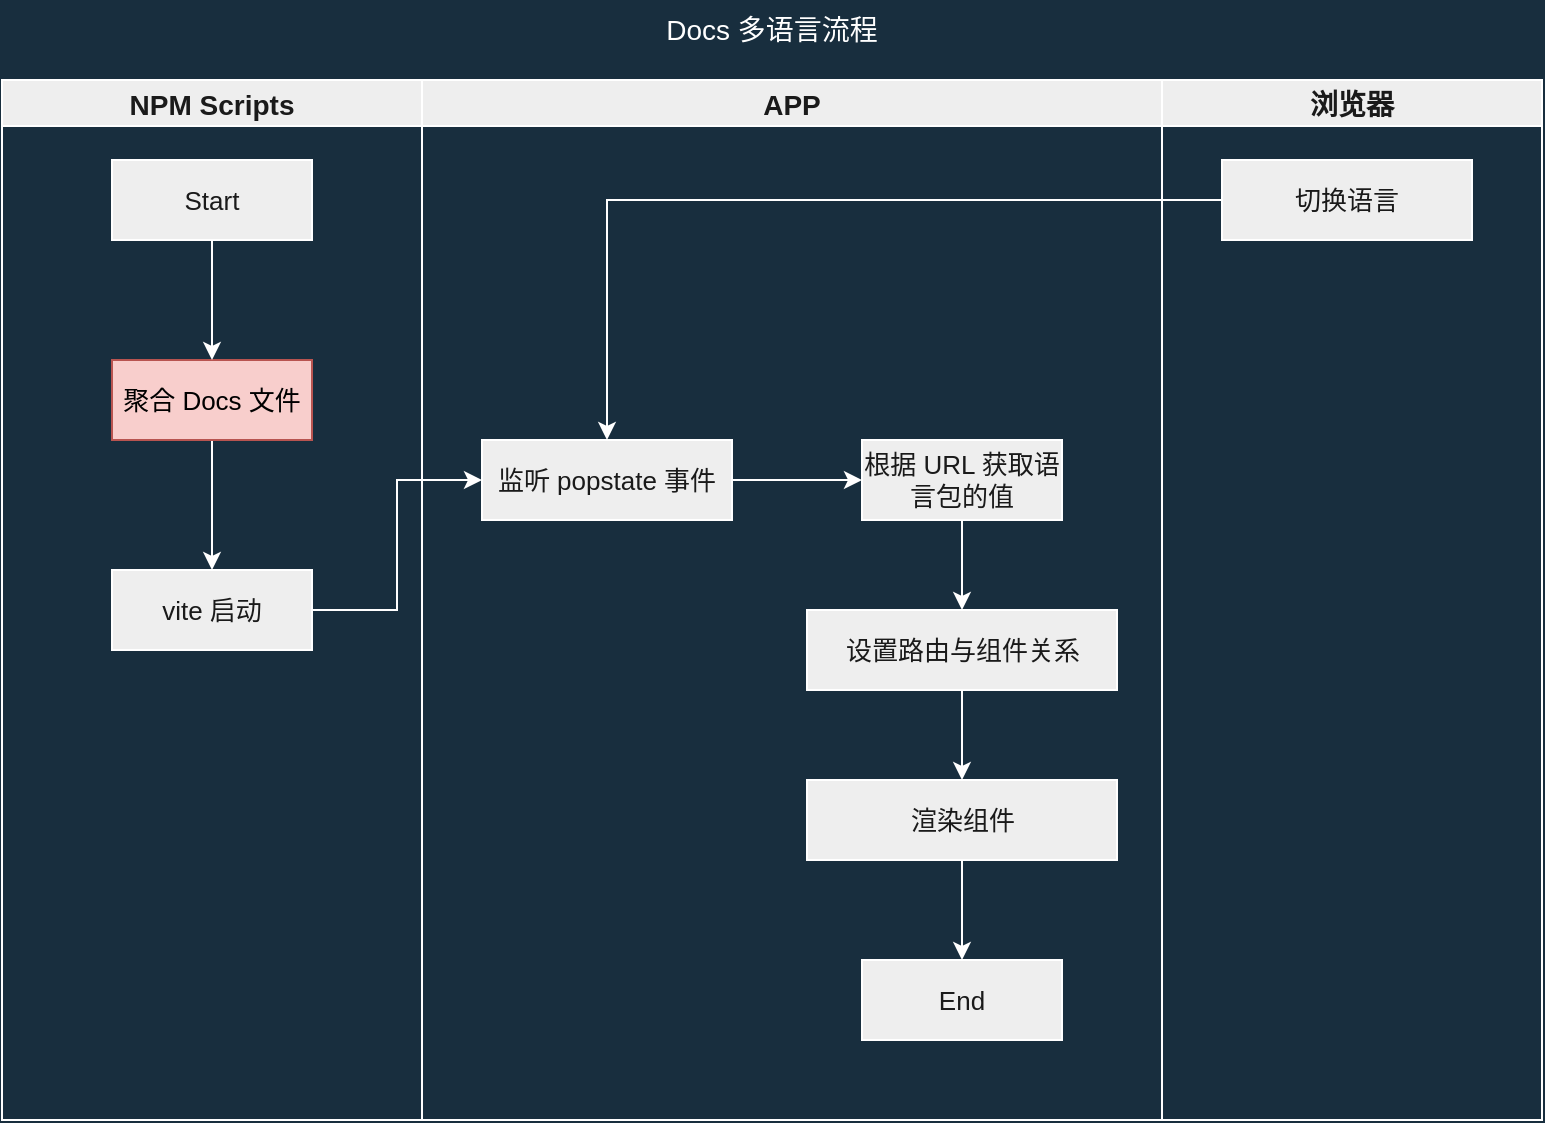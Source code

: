 <mxfile version="17.4.2" type="device"><diagram id="C5RBs43oDa-KdzZeNtuy" name="Page-1"><mxGraphModel dx="1106" dy="876" grid="1" gridSize="10" guides="1" tooltips="1" connect="1" arrows="1" fold="1" page="1" pageScale="1" pageWidth="827" pageHeight="1169" background="#182E3E" math="0" shadow="0"><root><mxCell id="WIyWlLk6GJQsqaUBKTNV-0"/><mxCell id="WIyWlLk6GJQsqaUBKTNV-1" parent="WIyWlLk6GJQsqaUBKTNV-0"/><mxCell id="OpWsZ0OEjK-MaqKophZA-0" value="" style="group" vertex="1" connectable="0" parent="WIyWlLk6GJQsqaUBKTNV-1"><mxGeometry x="440" y="320" width="770" height="520" as="geometry"/></mxCell><mxCell id="c4FqW1hY89SPd6O3EiBL-69" value="APP" style="swimlane;strokeWidth=1;fontSize=14;fontStyle=1;fillColor=#EEEEEE;strokeColor=#FFFFFF;fontColor=#1A1A1A;" parent="OpWsZ0OEjK-MaqKophZA-0" vertex="1"><mxGeometry x="210" width="370" height="520" as="geometry"/></mxCell><mxCell id="c4FqW1hY89SPd6O3EiBL-87" style="edgeStyle=orthogonalEdgeStyle;rounded=0;orthogonalLoop=1;jettySize=auto;html=1;exitX=1;exitY=0.5;exitDx=0;exitDy=0;entryX=0;entryY=0.5;entryDx=0;entryDy=0;fontSize=13;fontStyle=0;labelBackgroundColor=#182E3E;strokeColor=#FFFFFF;fontColor=#FFFFFF;" parent="c4FqW1hY89SPd6O3EiBL-69" source="c4FqW1hY89SPd6O3EiBL-71" target="c4FqW1hY89SPd6O3EiBL-72" edge="1"><mxGeometry relative="1" as="geometry"/></mxCell><mxCell id="c4FqW1hY89SPd6O3EiBL-71" value="监听 popstate 事件" style="whiteSpace=wrap;html=1;fontSize=13;fontStyle=0;fillColor=#EEEEEE;strokeColor=#FFFFFF;fontColor=#1A1A1A;" parent="c4FqW1hY89SPd6O3EiBL-69" vertex="1"><mxGeometry x="30" y="180" width="125" height="40" as="geometry"/></mxCell><mxCell id="c4FqW1hY89SPd6O3EiBL-88" style="edgeStyle=orthogonalEdgeStyle;rounded=0;orthogonalLoop=1;jettySize=auto;html=1;exitX=0.5;exitY=1;exitDx=0;exitDy=0;entryX=0.5;entryY=0;entryDx=0;entryDy=0;fontSize=13;fontStyle=0;labelBackgroundColor=#182E3E;strokeColor=#FFFFFF;fontColor=#FFFFFF;" parent="c4FqW1hY89SPd6O3EiBL-69" source="c4FqW1hY89SPd6O3EiBL-72" target="c4FqW1hY89SPd6O3EiBL-73" edge="1"><mxGeometry relative="1" as="geometry"/></mxCell><mxCell id="c4FqW1hY89SPd6O3EiBL-72" value="根据 URL 获取语言包的值" style="whiteSpace=wrap;html=1;fontSize=13;fontStyle=0;fillColor=#EEEEEE;strokeColor=#FFFFFF;fontColor=#1A1A1A;" parent="c4FqW1hY89SPd6O3EiBL-69" vertex="1"><mxGeometry x="220" y="180" width="100" height="40" as="geometry"/></mxCell><mxCell id="c4FqW1hY89SPd6O3EiBL-89" style="edgeStyle=orthogonalEdgeStyle;rounded=0;orthogonalLoop=1;jettySize=auto;html=1;exitX=0.5;exitY=1;exitDx=0;exitDy=0;entryX=0.5;entryY=0;entryDx=0;entryDy=0;fontSize=13;fontStyle=0;labelBackgroundColor=#182E3E;strokeColor=#FFFFFF;fontColor=#FFFFFF;" parent="c4FqW1hY89SPd6O3EiBL-69" source="c4FqW1hY89SPd6O3EiBL-73" target="c4FqW1hY89SPd6O3EiBL-74" edge="1"><mxGeometry relative="1" as="geometry"/></mxCell><mxCell id="c4FqW1hY89SPd6O3EiBL-73" value="设置路由与组件关系" style="whiteSpace=wrap;html=1;fontSize=13;fontStyle=0;fillColor=#EEEEEE;strokeColor=#FFFFFF;fontColor=#1A1A1A;" parent="c4FqW1hY89SPd6O3EiBL-69" vertex="1"><mxGeometry x="192.5" y="265" width="155" height="40" as="geometry"/></mxCell><mxCell id="aLmtJLGha7py808o6n4k-11" value="" style="edgeStyle=orthogonalEdgeStyle;rounded=0;orthogonalLoop=1;jettySize=auto;html=1;labelBackgroundColor=#182E3E;fontSize=13;strokeColor=#FFFFFF;fontColor=#FFFFFF;fontStyle=0;" parent="c4FqW1hY89SPd6O3EiBL-69" source="c4FqW1hY89SPd6O3EiBL-74" target="aLmtJLGha7py808o6n4k-10" edge="1"><mxGeometry relative="1" as="geometry"/></mxCell><mxCell id="c4FqW1hY89SPd6O3EiBL-74" value="渲染组件" style="whiteSpace=wrap;html=1;fontSize=13;fontStyle=0;fillColor=#EEEEEE;strokeColor=#FFFFFF;fontColor=#1A1A1A;" parent="c4FqW1hY89SPd6O3EiBL-69" vertex="1"><mxGeometry x="192.5" y="350" width="155" height="40" as="geometry"/></mxCell><mxCell id="aLmtJLGha7py808o6n4k-10" value="End" style="whiteSpace=wrap;html=1;fontSize=13;fillColor=#EEEEEE;strokeColor=#FFFFFF;fontColor=#1A1A1A;fontStyle=0;" parent="c4FqW1hY89SPd6O3EiBL-69" vertex="1"><mxGeometry x="220" y="440" width="100" height="40" as="geometry"/></mxCell><mxCell id="c4FqW1hY89SPd6O3EiBL-77" value="NPM Scripts" style="swimlane;strokeWidth=1;fontSize=14;fontStyle=1;fillColor=#EEEEEE;strokeColor=#FFFFFF;fontColor=#1A1A1A;" parent="OpWsZ0OEjK-MaqKophZA-0" vertex="1"><mxGeometry width="210" height="520" as="geometry"/></mxCell><mxCell id="c4FqW1hY89SPd6O3EiBL-96" style="edgeStyle=orthogonalEdgeStyle;rounded=0;orthogonalLoop=1;jettySize=auto;html=1;exitX=0.5;exitY=1;exitDx=0;exitDy=0;fontSize=13;fontStyle=0;labelBackgroundColor=#182E3E;strokeColor=#FFFFFF;fontColor=#FFFFFF;" parent="c4FqW1hY89SPd6O3EiBL-77" source="c4FqW1hY89SPd6O3EiBL-85" target="c4FqW1hY89SPd6O3EiBL-93" edge="1"><mxGeometry relative="1" as="geometry"/></mxCell><mxCell id="c4FqW1hY89SPd6O3EiBL-85" value="聚合 Docs 文件" style="whiteSpace=wrap;html=1;fontSize=13;fontStyle=0;fillColor=#f8cecc;strokeColor=#b85450;" parent="c4FqW1hY89SPd6O3EiBL-77" vertex="1"><mxGeometry x="55" y="140" width="100" height="40" as="geometry"/></mxCell><mxCell id="c4FqW1hY89SPd6O3EiBL-93" value="vite 启动" style="whiteSpace=wrap;html=1;fontSize=13;fontStyle=0;fillColor=#EEEEEE;strokeColor=#FFFFFF;fontColor=#1A1A1A;" parent="c4FqW1hY89SPd6O3EiBL-77" vertex="1"><mxGeometry x="55" y="245" width="100" height="40" as="geometry"/></mxCell><mxCell id="c4FqW1hY89SPd6O3EiBL-70" value="Start" style="whiteSpace=wrap;html=1;fontSize=13;fontStyle=0;fillColor=#EEEEEE;strokeColor=#FFFFFF;fontColor=#1A1A1A;" parent="c4FqW1hY89SPd6O3EiBL-77" vertex="1"><mxGeometry x="55" y="40" width="100" height="40" as="geometry"/></mxCell><mxCell id="c4FqW1hY89SPd6O3EiBL-139" style="edgeStyle=orthogonalEdgeStyle;curved=0;rounded=1;sketch=0;orthogonalLoop=1;jettySize=auto;html=1;fontSize=14;fontColor=#FFFFFF;strokeColor=#FFFFFF;labelBackgroundColor=#182E3E;exitX=0.5;exitY=1;exitDx=0;exitDy=0;" parent="c4FqW1hY89SPd6O3EiBL-77" source="c4FqW1hY89SPd6O3EiBL-70" target="c4FqW1hY89SPd6O3EiBL-85" edge="1"><mxGeometry relative="1" as="geometry"><mxPoint x="100" y="90" as="sourcePoint"/></mxGeometry></mxCell><mxCell id="c4FqW1hY89SPd6O3EiBL-119" value="浏览器" style="swimlane;strokeWidth=1;fontSize=14;fontStyle=1;fillColor=#EEEEEE;strokeColor=#FFFFFF;fontColor=#1A1A1A;" parent="OpWsZ0OEjK-MaqKophZA-0" vertex="1"><mxGeometry x="580" width="190" height="520" as="geometry"/></mxCell><mxCell id="c4FqW1hY89SPd6O3EiBL-121" value="切换语言" style="whiteSpace=wrap;html=1;fontSize=13;fontStyle=0;fillColor=#EEEEEE;strokeColor=#FFFFFF;fontColor=#1A1A1A;" parent="c4FqW1hY89SPd6O3EiBL-119" vertex="1"><mxGeometry x="30" y="40" width="125" height="40" as="geometry"/></mxCell><mxCell id="aLmtJLGha7py808o6n4k-8" style="edgeStyle=orthogonalEdgeStyle;rounded=0;orthogonalLoop=1;jettySize=auto;html=1;exitX=1;exitY=0.5;exitDx=0;exitDy=0;entryX=0;entryY=0.5;entryDx=0;entryDy=0;labelBackgroundColor=#182E3E;fontSize=13;strokeColor=#FFFFFF;fontColor=#FFFFFF;fontStyle=0;" parent="OpWsZ0OEjK-MaqKophZA-0" source="c4FqW1hY89SPd6O3EiBL-93" target="c4FqW1hY89SPd6O3EiBL-71" edge="1"><mxGeometry relative="1" as="geometry"/></mxCell><mxCell id="aLmtJLGha7py808o6n4k-9" style="edgeStyle=orthogonalEdgeStyle;rounded=0;orthogonalLoop=1;jettySize=auto;html=1;exitX=0;exitY=0.5;exitDx=0;exitDy=0;labelBackgroundColor=#182E3E;fontSize=13;strokeColor=#FFFFFF;fontColor=#FFFFFF;fontStyle=0;" parent="OpWsZ0OEjK-MaqKophZA-0" source="c4FqW1hY89SPd6O3EiBL-121" target="c4FqW1hY89SPd6O3EiBL-71" edge="1"><mxGeometry relative="1" as="geometry"/></mxCell><mxCell id="OpWsZ0OEjK-MaqKophZA-1" value="Docs 多语言流程" style="text;html=1;strokeColor=none;fillColor=none;align=center;verticalAlign=middle;whiteSpace=wrap;rounded=0;fontSize=14;fontColor=#FFFFFF;" vertex="1" parent="WIyWlLk6GJQsqaUBKTNV-1"><mxGeometry x="755" y="280" width="140" height="30" as="geometry"/></mxCell></root></mxGraphModel></diagram></mxfile>
